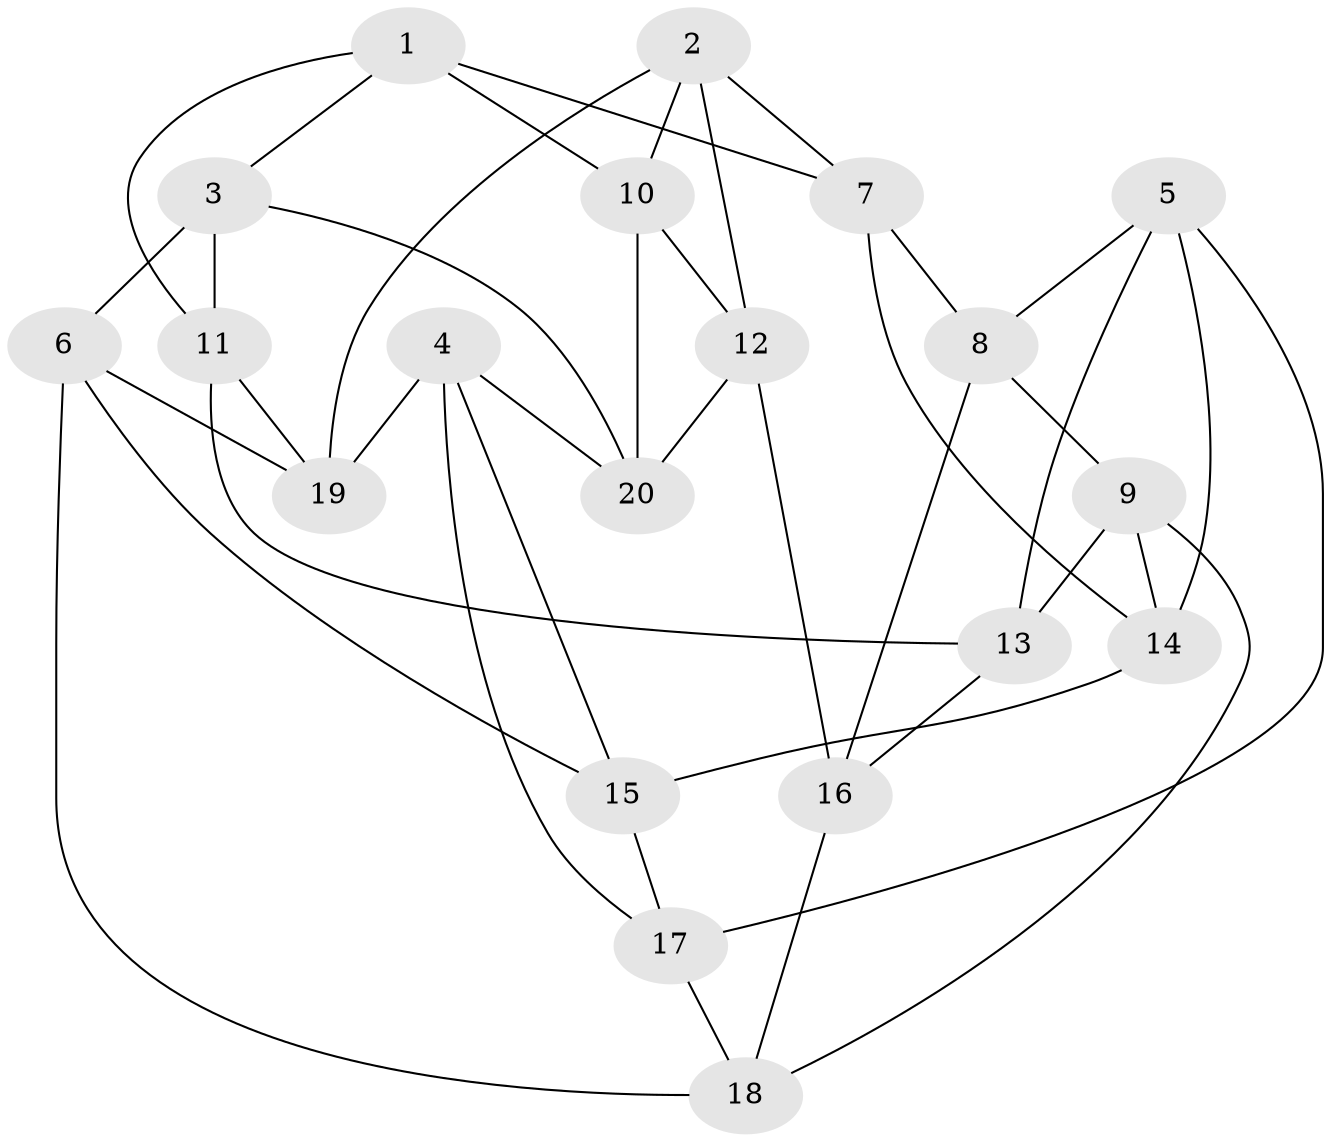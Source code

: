 // Generated by graph-tools (version 1.1) at 2025/46/02/15/25 05:46:28]
// undirected, 20 vertices, 40 edges
graph export_dot {
graph [start="1"]
  node [color=gray90,style=filled];
  1;
  2;
  3;
  4;
  5;
  6;
  7;
  8;
  9;
  10;
  11;
  12;
  13;
  14;
  15;
  16;
  17;
  18;
  19;
  20;
  1 -- 11;
  1 -- 3;
  1 -- 7;
  1 -- 10;
  2 -- 10;
  2 -- 7;
  2 -- 19;
  2 -- 12;
  3 -- 11;
  3 -- 6;
  3 -- 20;
  4 -- 20;
  4 -- 19;
  4 -- 17;
  4 -- 15;
  5 -- 8;
  5 -- 17;
  5 -- 14;
  5 -- 13;
  6 -- 15;
  6 -- 19;
  6 -- 18;
  7 -- 8;
  7 -- 14;
  8 -- 9;
  8 -- 16;
  9 -- 18;
  9 -- 13;
  9 -- 14;
  10 -- 20;
  10 -- 12;
  11 -- 13;
  11 -- 19;
  12 -- 20;
  12 -- 16;
  13 -- 16;
  14 -- 15;
  15 -- 17;
  16 -- 18;
  17 -- 18;
}
